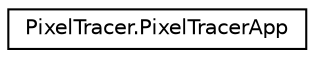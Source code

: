 digraph "Graphe hiérarchique des classes"
{
 // LATEX_PDF_SIZE
  edge [fontname="Helvetica",fontsize="10",labelfontname="Helvetica",labelfontsize="10"];
  node [fontname="Helvetica",fontsize="10",shape=record];
  rankdir="LR";
  Node0 [label="PixelTracer.PixelTracerApp",height=0.2,width=0.4,color="black", fillcolor="white", style="filled",URL="$classPixelTracer_1_1PixelTracerApp.html",tooltip="Classe principale de l'application de dessin vectoriel."];
}
